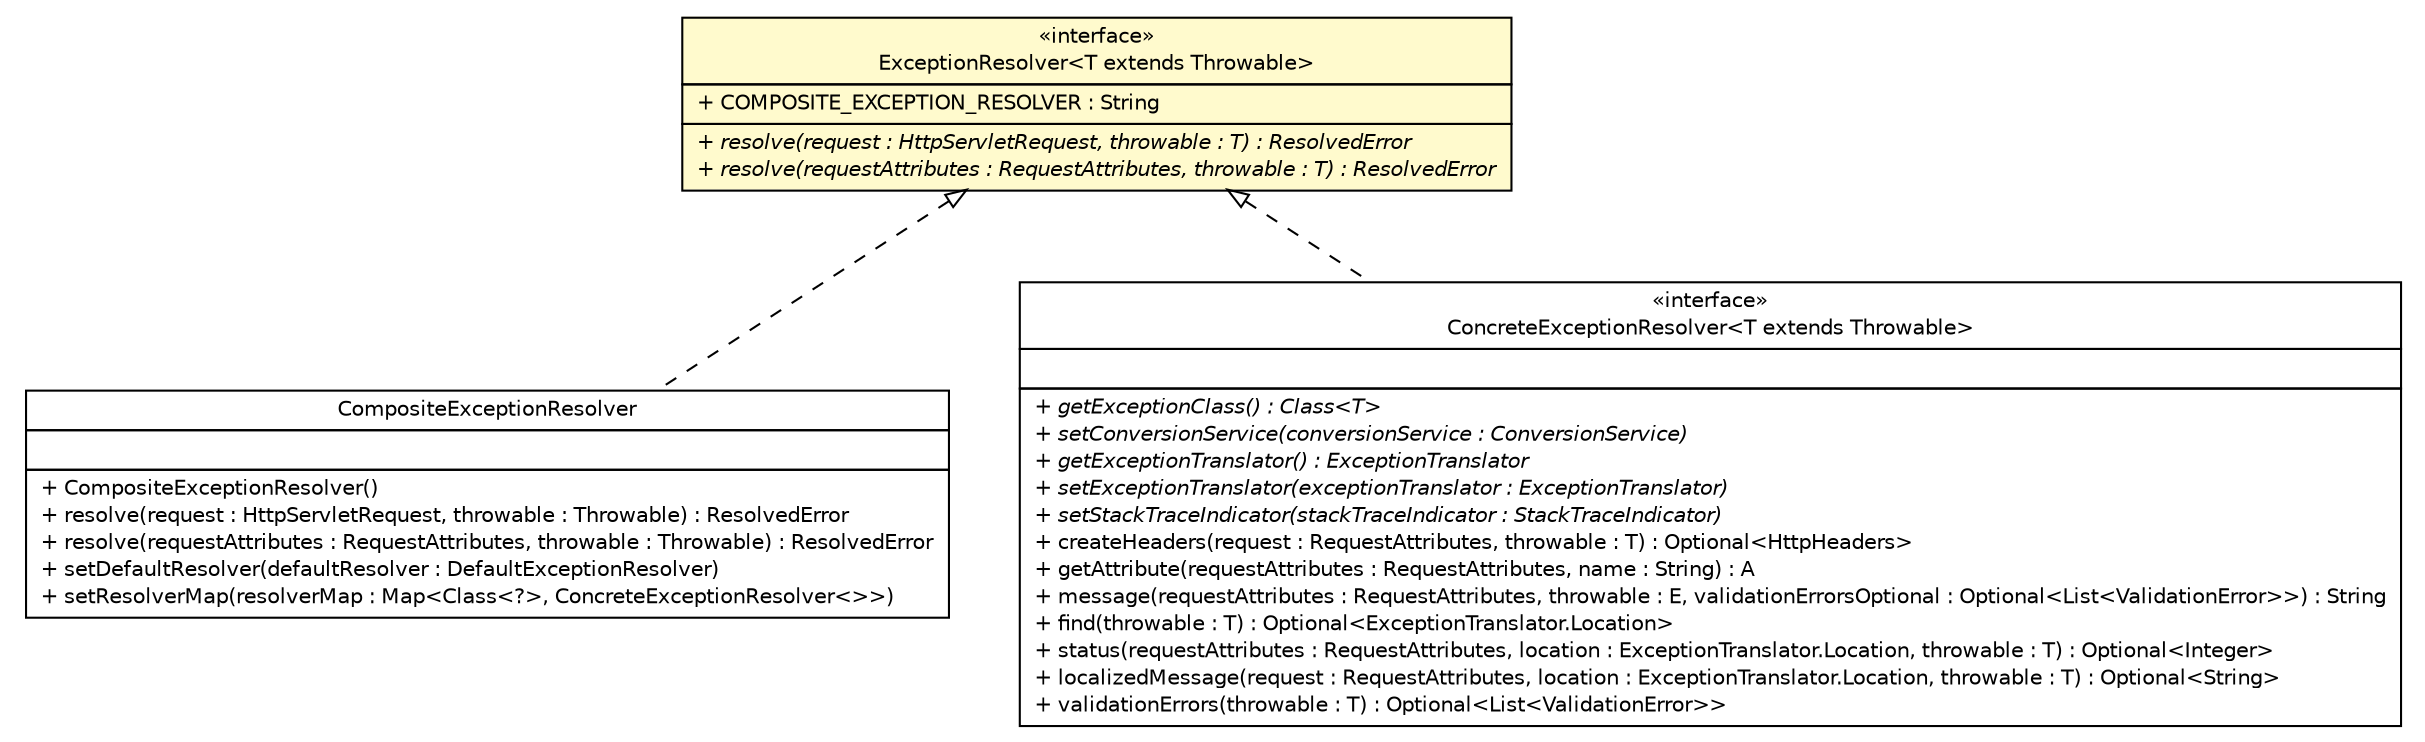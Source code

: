 #!/usr/local/bin/dot
#
# Class diagram 
# Generated by UMLGraph version R5_6-24-gf6e263 (http://www.umlgraph.org/)
#

digraph G {
	edge [fontname="Helvetica",fontsize=10,labelfontname="Helvetica",labelfontsize=10];
	node [fontname="Helvetica",fontsize=10,shape=plaintext];
	nodesep=0.25;
	ranksep=0.5;
	// cn.home1.oss.lib.errorhandle.internal.CompositeExceptionResolver
	c967 [label=<<table title="cn.home1.oss.lib.errorhandle.internal.CompositeExceptionResolver" border="0" cellborder="1" cellspacing="0" cellpadding="2" port="p" href="../internal/CompositeExceptionResolver.html">
		<tr><td><table border="0" cellspacing="0" cellpadding="1">
<tr><td align="center" balign="center"> CompositeExceptionResolver </td></tr>
		</table></td></tr>
		<tr><td><table border="0" cellspacing="0" cellpadding="1">
<tr><td align="left" balign="left">  </td></tr>
		</table></td></tr>
		<tr><td><table border="0" cellspacing="0" cellpadding="1">
<tr><td align="left" balign="left"> + CompositeExceptionResolver() </td></tr>
<tr><td align="left" balign="left"> + resolve(request : HttpServletRequest, throwable : Throwable) : ResolvedError </td></tr>
<tr><td align="left" balign="left"> + resolve(requestAttributes : RequestAttributes, throwable : Throwable) : ResolvedError </td></tr>
<tr><td align="left" balign="left"> + setDefaultResolver(defaultResolver : DefaultExceptionResolver) </td></tr>
<tr><td align="left" balign="left"> + setResolverMap(resolverMap : Map&lt;Class&lt;?&gt;, ConcreteExceptionResolver&lt;&gt;&gt;) </td></tr>
		</table></td></tr>
		</table>>, URL="../internal/CompositeExceptionResolver.html", fontname="Helvetica", fontcolor="black", fontsize=10.0];
	// cn.home1.oss.lib.errorhandle.api.ExceptionResolver<T extends java.lang.Throwable>
	c987 [label=<<table title="cn.home1.oss.lib.errorhandle.api.ExceptionResolver" border="0" cellborder="1" cellspacing="0" cellpadding="2" port="p" bgcolor="lemonChiffon" href="./ExceptionResolver.html">
		<tr><td><table border="0" cellspacing="0" cellpadding="1">
<tr><td align="center" balign="center"> &#171;interface&#187; </td></tr>
<tr><td align="center" balign="center"> ExceptionResolver&lt;T extends Throwable&gt; </td></tr>
		</table></td></tr>
		<tr><td><table border="0" cellspacing="0" cellpadding="1">
<tr><td align="left" balign="left"> + COMPOSITE_EXCEPTION_RESOLVER : String </td></tr>
		</table></td></tr>
		<tr><td><table border="0" cellspacing="0" cellpadding="1">
<tr><td align="left" balign="left"><font face="Helvetica-Oblique" point-size="10.0"> + resolve(request : HttpServletRequest, throwable : T) : ResolvedError </font></td></tr>
<tr><td align="left" balign="left"><font face="Helvetica-Oblique" point-size="10.0"> + resolve(requestAttributes : RequestAttributes, throwable : T) : ResolvedError </font></td></tr>
		</table></td></tr>
		</table>>, URL="./ExceptionResolver.html", fontname="Helvetica", fontcolor="black", fontsize=10.0];
	// cn.home1.oss.lib.errorhandle.api.ConcreteExceptionResolver<T extends java.lang.Throwable>
	c990 [label=<<table title="cn.home1.oss.lib.errorhandle.api.ConcreteExceptionResolver" border="0" cellborder="1" cellspacing="0" cellpadding="2" port="p" href="./ConcreteExceptionResolver.html">
		<tr><td><table border="0" cellspacing="0" cellpadding="1">
<tr><td align="center" balign="center"> &#171;interface&#187; </td></tr>
<tr><td align="center" balign="center"> ConcreteExceptionResolver&lt;T extends Throwable&gt; </td></tr>
		</table></td></tr>
		<tr><td><table border="0" cellspacing="0" cellpadding="1">
<tr><td align="left" balign="left">  </td></tr>
		</table></td></tr>
		<tr><td><table border="0" cellspacing="0" cellpadding="1">
<tr><td align="left" balign="left"><font face="Helvetica-Oblique" point-size="10.0"> + getExceptionClass() : Class&lt;T&gt; </font></td></tr>
<tr><td align="left" balign="left"><font face="Helvetica-Oblique" point-size="10.0"> + setConversionService(conversionService : ConversionService) </font></td></tr>
<tr><td align="left" balign="left"><font face="Helvetica-Oblique" point-size="10.0"> + getExceptionTranslator() : ExceptionTranslator </font></td></tr>
<tr><td align="left" balign="left"><font face="Helvetica-Oblique" point-size="10.0"> + setExceptionTranslator(exceptionTranslator : ExceptionTranslator) </font></td></tr>
<tr><td align="left" balign="left"><font face="Helvetica-Oblique" point-size="10.0"> + setStackTraceIndicator(stackTraceIndicator : StackTraceIndicator) </font></td></tr>
<tr><td align="left" balign="left"> + createHeaders(request : RequestAttributes, throwable : T) : Optional&lt;HttpHeaders&gt; </td></tr>
<tr><td align="left" balign="left"> + getAttribute(requestAttributes : RequestAttributes, name : String) : A </td></tr>
<tr><td align="left" balign="left"> + message(requestAttributes : RequestAttributes, throwable : E, validationErrorsOptional : Optional&lt;List&lt;ValidationError&gt;&gt;) : String </td></tr>
<tr><td align="left" balign="left"> + find(throwable : T) : Optional&lt;ExceptionTranslator.Location&gt; </td></tr>
<tr><td align="left" balign="left"> + status(requestAttributes : RequestAttributes, location : ExceptionTranslator.Location, throwable : T) : Optional&lt;Integer&gt; </td></tr>
<tr><td align="left" balign="left"> + localizedMessage(request : RequestAttributes, location : ExceptionTranslator.Location, throwable : T) : Optional&lt;String&gt; </td></tr>
<tr><td align="left" balign="left"> + validationErrors(throwable : T) : Optional&lt;List&lt;ValidationError&gt;&gt; </td></tr>
		</table></td></tr>
		</table>>, URL="./ConcreteExceptionResolver.html", fontname="Helvetica", fontcolor="black", fontsize=10.0];
	//cn.home1.oss.lib.errorhandle.internal.CompositeExceptionResolver implements cn.home1.oss.lib.errorhandle.api.ExceptionResolver<T extends java.lang.Throwable>
	c987:p -> c967:p [dir=back,arrowtail=empty,style=dashed];
	//cn.home1.oss.lib.errorhandle.api.ConcreteExceptionResolver<T extends java.lang.Throwable> implements cn.home1.oss.lib.errorhandle.api.ExceptionResolver<T extends java.lang.Throwable>
	c987:p -> c990:p [dir=back,arrowtail=empty,style=dashed];
}

